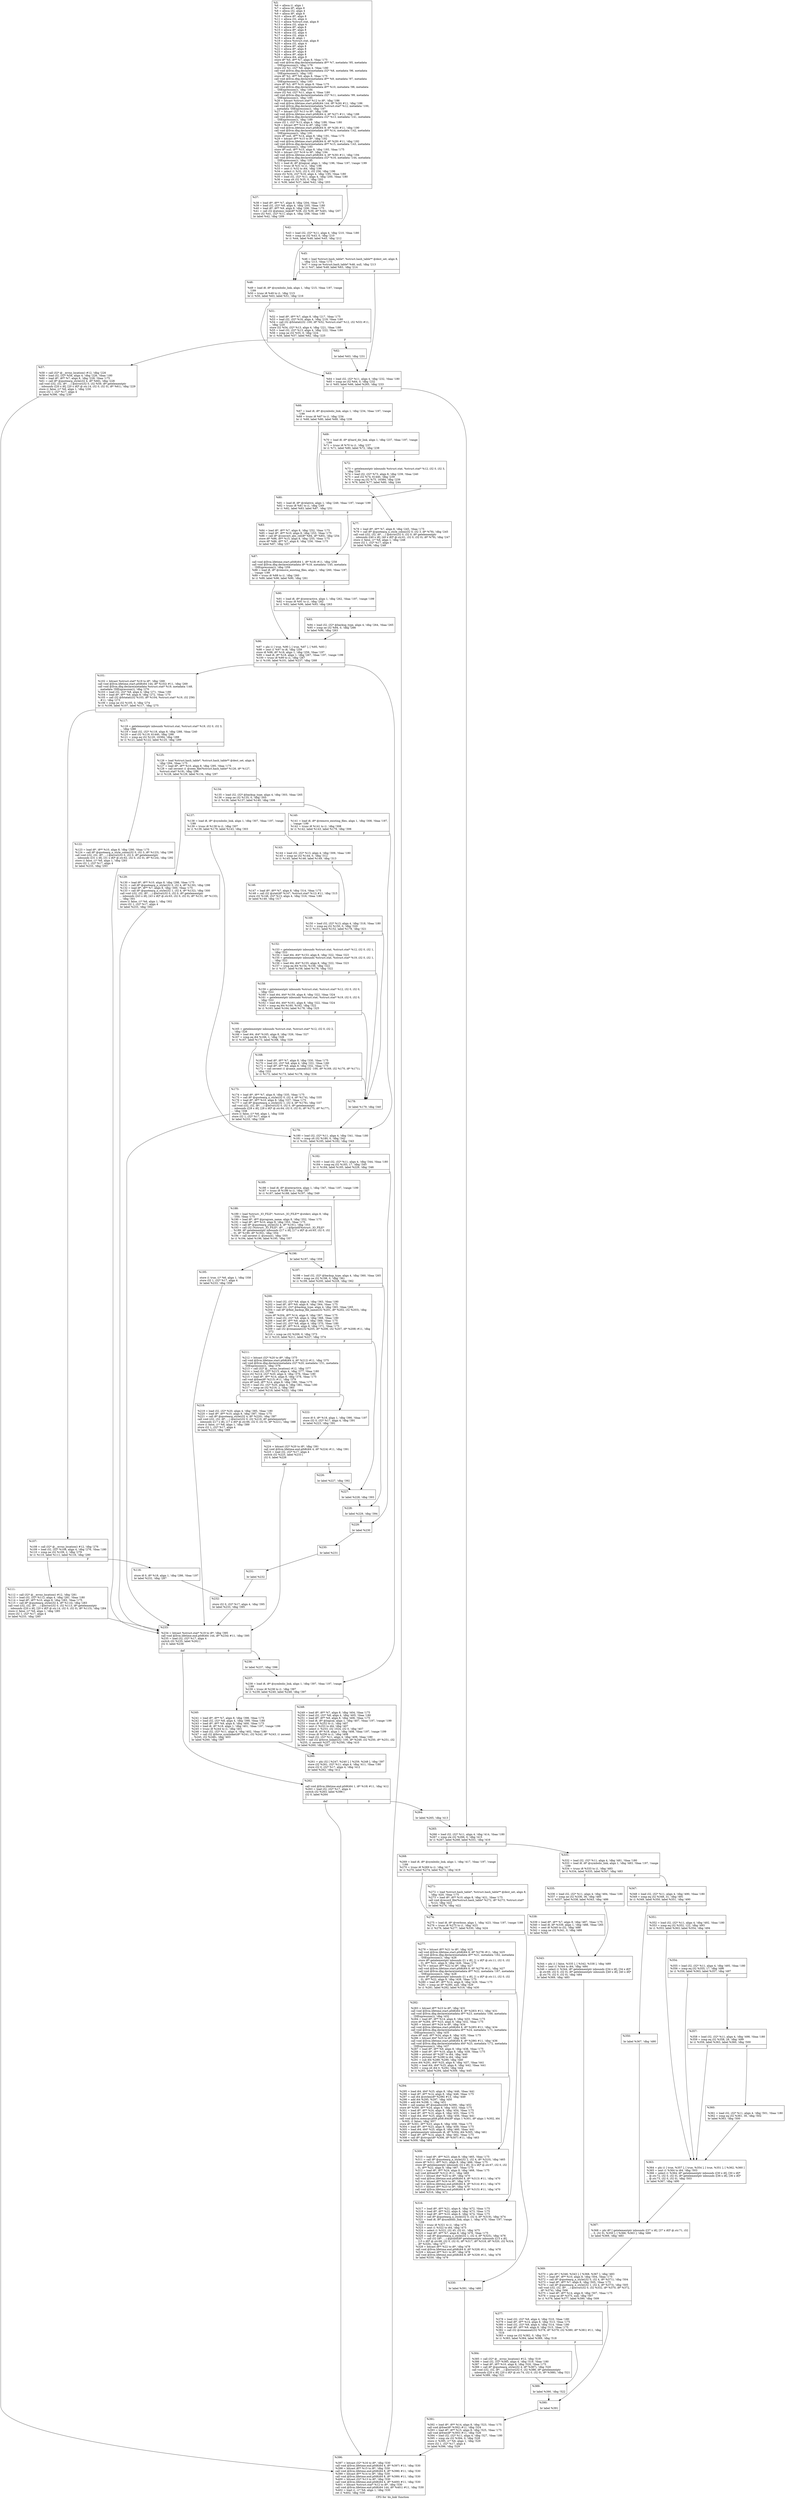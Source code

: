 digraph "CFG for 'do_link' function" {
	label="CFG for 'do_link' function";

	Node0x21df330 [shape=record,label="{%5:\l  %6 = alloca i1, align 1\l  %7 = alloca i8*, align 8\l  %8 = alloca i32, align 4\l  %9 = alloca i8*, align 8\l  %10 = alloca i8*, align 8\l  %11 = alloca i32, align 4\l  %12 = alloca %struct.stat, align 8\l  %13 = alloca i32, align 4\l  %14 = alloca i8*, align 8\l  %15 = alloca i8*, align 8\l  %16 = alloca i32, align 4\l  %17 = alloca i32, align 4\l  %18 = alloca i8, align 1\l  %19 = alloca %struct.stat, align 8\l  %20 = alloca i32, align 4\l  %21 = alloca i8*, align 8\l  %22 = alloca i8*, align 8\l  %23 = alloca i8*, align 8\l  %24 = alloca i8*, align 8\l  %25 = alloca i64, align 8\l  store i8* %0, i8** %7, align 8, !tbaa !175\l  call void @llvm.dbg.declare(metadata i8** %7, metadata !95, metadata\l... !DIExpression()), !dbg !179\l  store i32 %1, i32* %8, align 4, !tbaa !180\l  call void @llvm.dbg.declare(metadata i32* %8, metadata !96, metadata\l... !DIExpression()), !dbg !182\l  store i8* %2, i8** %9, align 8, !tbaa !175\l  call void @llvm.dbg.declare(metadata i8** %9, metadata !97, metadata\l... !DIExpression()), !dbg !183\l  store i8* %3, i8** %10, align 8, !tbaa !175\l  call void @llvm.dbg.declare(metadata i8** %10, metadata !98, metadata\l... !DIExpression()), !dbg !184\l  store i32 %4, i32* %11, align 4, !tbaa !180\l  call void @llvm.dbg.declare(metadata i32* %11, metadata !99, metadata\l... !DIExpression()), !dbg !185\l  %26 = bitcast %struct.stat* %12 to i8*, !dbg !186\l  call void @llvm.lifetime.start.p0i8(i64 144, i8* %26) #11, !dbg !186\l  call void @llvm.dbg.declare(metadata %struct.stat* %12, metadata !100,\l... metadata !DIExpression()), !dbg !187\l  %27 = bitcast i32* %13 to i8*, !dbg !188\l  call void @llvm.lifetime.start.p0i8(i64 4, i8* %27) #11, !dbg !188\l  call void @llvm.dbg.declare(metadata i32* %13, metadata !141, metadata\l... !DIExpression()), !dbg !189\l  store i32 1, i32* %13, align 4, !dbg !189, !tbaa !180\l  %28 = bitcast i8** %14 to i8*, !dbg !190\l  call void @llvm.lifetime.start.p0i8(i64 8, i8* %28) #11, !dbg !190\l  call void @llvm.dbg.declare(metadata i8** %14, metadata !142, metadata\l... !DIExpression()), !dbg !191\l  store i8* null, i8** %14, align 8, !dbg !191, !tbaa !175\l  %29 = bitcast i8** %15 to i8*, !dbg !192\l  call void @llvm.lifetime.start.p0i8(i64 8, i8* %29) #11, !dbg !192\l  call void @llvm.dbg.declare(metadata i8** %15, metadata !143, metadata\l... !DIExpression()), !dbg !193\l  store i8* null, i8** %15, align 8, !dbg !193, !tbaa !175\l  %30 = bitcast i32* %16 to i8*, !dbg !194\l  call void @llvm.lifetime.start.p0i8(i64 4, i8* %30) #11, !dbg !194\l  call void @llvm.dbg.declare(metadata i32* %16, metadata !144, metadata\l... !DIExpression()), !dbg !195\l  %31 = load i8, i8* @logical, align 1, !dbg !196, !tbaa !197, !range !199\l  %32 = trunc i8 %31 to i1, !dbg !196\l  %33 = zext i1 %32 to i64, !dbg !196\l  %34 = select i1 %32, i32 0, i32 256, !dbg !196\l  store i32 %34, i32* %16, align 4, !dbg !195, !tbaa !180\l  %35 = load i32, i32* %11, align 4, !dbg !200, !tbaa !180\l  %36 = icmp slt i32 %35, 0, !dbg !202\l  br i1 %36, label %37, label %42, !dbg !203\l|{<s0>T|<s1>F}}"];
	Node0x21df330:s0 -> Node0x21df450;
	Node0x21df330:s1 -> Node0x21df4a0;
	Node0x21df450 [shape=record,label="{%37:\l\l  %38 = load i8*, i8** %7, align 8, !dbg !204, !tbaa !175\l  %39 = load i32, i32* %8, align 4, !dbg !205, !tbaa !180\l  %40 = load i8*, i8** %9, align 8, !dbg !206, !tbaa !175\l  %41 = call i32 @atomic_link(i8* %38, i32 %39, i8* %40), !dbg !207\l  store i32 %41, i32* %11, align 4, !dbg !208, !tbaa !180\l  br label %42, !dbg !209\l}"];
	Node0x21df450 -> Node0x21df4a0;
	Node0x21df4a0 [shape=record,label="{%42:\l\l  %43 = load i32, i32* %11, align 4, !dbg !210, !tbaa !180\l  %44 = icmp ne i32 %43, 0, !dbg !210\l  br i1 %44, label %48, label %45, !dbg !212\l|{<s0>T|<s1>F}}"];
	Node0x21df4a0:s0 -> Node0x21df540;
	Node0x21df4a0:s1 -> Node0x21df4f0;
	Node0x21df4f0 [shape=record,label="{%45:\l\l  %46 = load %struct.hash_table*, %struct.hash_table** @dest_set, align 8,\l... !dbg !213, !tbaa !175\l  %47 = icmp ne %struct.hash_table* %46, null, !dbg !213\l  br i1 %47, label %48, label %63, !dbg !214\l|{<s0>T|<s1>F}}"];
	Node0x21df4f0:s0 -> Node0x21df540;
	Node0x21df4f0:s1 -> Node0x21df680;
	Node0x21df540 [shape=record,label="{%48:\l\l  %49 = load i8, i8* @symbolic_link, align 1, !dbg !215, !tbaa !197, !range\l... !199\l  %50 = trunc i8 %49 to i1, !dbg !215\l  br i1 %50, label %63, label %51, !dbg !216\l|{<s0>T|<s1>F}}"];
	Node0x21df540:s0 -> Node0x21df680;
	Node0x21df540:s1 -> Node0x21df590;
	Node0x21df590 [shape=record,label="{%51:\l\l  %52 = load i8*, i8** %7, align 8, !dbg !217, !tbaa !175\l  %53 = load i32, i32* %16, align 4, !dbg !219, !tbaa !180\l  %54 = call i32 @fstatat(i32 -100, i8* %52, %struct.stat* %12, i32 %53) #11,\l... !dbg !220\l  store i32 %54, i32* %13, align 4, !dbg !221, !tbaa !180\l  %55 = load i32, i32* %13, align 4, !dbg !222, !tbaa !180\l  %56 = icmp ne i32 %55, 0, !dbg !224\l  br i1 %56, label %57, label %62, !dbg !225\l|{<s0>T|<s1>F}}"];
	Node0x21df590:s0 -> Node0x21df5e0;
	Node0x21df590:s1 -> Node0x21df630;
	Node0x21df5e0 [shape=record,label="{%57:\l\l  %58 = call i32* @__errno_location() #12, !dbg !226\l  %59 = load i32, i32* %58, align 4, !dbg !226, !tbaa !180\l  %60 = load i8*, i8** %7, align 8, !dbg !228, !tbaa !175\l  %61 = call i8* @quotearg_style(i32 4, i8* %60), !dbg !228\l  call void (i32, i32, i8*, ...) @error(i32 0, i32 %59, i8* getelementptr\l... inbounds ([20 x i8], [20 x i8]* @.str.14, i32 0, i32 0), i8* %61), !dbg !229\l  store i1 false, i1* %6, align 1, !dbg !230\l  store i32 1, i32* %17, align 4\l  br label %396, !dbg !230\l}"];
	Node0x21df5e0 -> Node0x21e1160;
	Node0x21df630 [shape=record,label="{%62:\l\l  br label %63, !dbg !231\l}"];
	Node0x21df630 -> Node0x21df680;
	Node0x21df680 [shape=record,label="{%63:\l\l  %64 = load i32, i32* %11, align 4, !dbg !232, !tbaa !180\l  %65 = icmp ne i32 %64, 0, !dbg !232\l  br i1 %65, label %66, label %265, !dbg !233\l|{<s0>T|<s1>F}}"];
	Node0x21df680:s0 -> Node0x21df6d0;
	Node0x21df680:s1 -> Node0x21e08a0;
	Node0x21df6d0 [shape=record,label="{%66:\l\l  %67 = load i8, i8* @symbolic_link, align 1, !dbg !234, !tbaa !197, !range\l... !199\l  %68 = trunc i8 %67 to i1, !dbg !234\l  br i1 %68, label %80, label %69, !dbg !236\l|{<s0>T|<s1>F}}"];
	Node0x21df6d0:s0 -> Node0x21df810;
	Node0x21df6d0:s1 -> Node0x21df720;
	Node0x21df720 [shape=record,label="{%69:\l\l  %70 = load i8, i8* @hard_dir_link, align 1, !dbg !237, !tbaa !197, !range\l... !199\l  %71 = trunc i8 %70 to i1, !dbg !237\l  br i1 %71, label %80, label %72, !dbg !238\l|{<s0>T|<s1>F}}"];
	Node0x21df720:s0 -> Node0x21df810;
	Node0x21df720:s1 -> Node0x21df770;
	Node0x21df770 [shape=record,label="{%72:\l\l  %73 = getelementptr inbounds %struct.stat, %struct.stat* %12, i32 0, i32 3,\l... !dbg !239\l  %74 = load i32, i32* %73, align 8, !dbg !239, !tbaa !240\l  %75 = and i32 %74, 61440, !dbg !239\l  %76 = icmp eq i32 %75, 16384, !dbg !239\l  br i1 %76, label %77, label %80, !dbg !244\l|{<s0>T|<s1>F}}"];
	Node0x21df770:s0 -> Node0x21df7c0;
	Node0x21df770:s1 -> Node0x21df810;
	Node0x21df7c0 [shape=record,label="{%77:\l\l  %78 = load i8*, i8** %7, align 8, !dbg !245, !tbaa !175\l  %79 = call i8* @quotearg_n_style_colon(i32 0, i32 3, i8* %78), !dbg !245\l  call void (i32, i32, i8*, ...) @error(i32 0, i32 0, i8* getelementptr\l... inbounds ([40 x i8], [40 x i8]* @.str.61, i32 0, i32 0), i8* %79), !dbg !247\l  store i1 false, i1* %6, align 1, !dbg !248\l  store i32 1, i32* %17, align 4\l  br label %396, !dbg !248\l}"];
	Node0x21df7c0 -> Node0x21e1160;
	Node0x21df810 [shape=record,label="{%80:\l\l  %81 = load i8, i8* @relative, align 1, !dbg !249, !tbaa !197, !range !199\l  %82 = trunc i8 %81 to i1, !dbg !249\l  br i1 %82, label %83, label %87, !dbg !251\l|{<s0>T|<s1>F}}"];
	Node0x21df810:s0 -> Node0x21df860;
	Node0x21df810:s1 -> Node0x21df8b0;
	Node0x21df860 [shape=record,label="{%83:\l\l  %84 = load i8*, i8** %7, align 8, !dbg !252, !tbaa !175\l  %85 = load i8*, i8** %10, align 8, !dbg !253, !tbaa !175\l  %86 = call i8* @convert_abs_rel(i8* %84, i8* %85), !dbg !254\l  store i8* %86, i8** %15, align 8, !dbg !255, !tbaa !175\l  store i8* %86, i8** %7, align 8, !dbg !256, !tbaa !175\l  br label %87, !dbg !257\l}"];
	Node0x21df860 -> Node0x21df8b0;
	Node0x21df8b0 [shape=record,label="{%87:\l\l  call void @llvm.lifetime.start.p0i8(i64 1, i8* %18) #11, !dbg !258\l  call void @llvm.dbg.declare(metadata i8* %18, metadata !145, metadata\l... !DIExpression()), !dbg !259\l  %88 = load i8, i8* @remove_existing_files, align 1, !dbg !260, !tbaa !197,\l... !range !199\l  %89 = trunc i8 %88 to i1, !dbg !260\l  br i1 %89, label %96, label %90, !dbg !261\l|{<s0>T|<s1>F}}"];
	Node0x21df8b0:s0 -> Node0x21df9a0;
	Node0x21df8b0:s1 -> Node0x21df900;
	Node0x21df900 [shape=record,label="{%90:\l\l  %91 = load i8, i8* @interactive, align 1, !dbg !262, !tbaa !197, !range !199\l  %92 = trunc i8 %91 to i1, !dbg !262\l  br i1 %92, label %96, label %93, !dbg !263\l|{<s0>T|<s1>F}}"];
	Node0x21df900:s0 -> Node0x21df9a0;
	Node0x21df900:s1 -> Node0x21df950;
	Node0x21df950 [shape=record,label="{%93:\l\l  %94 = load i32, i32* @backup_type, align 4, !dbg !264, !tbaa !265\l  %95 = icmp ne i32 %94, 0, !dbg !266\l  br label %96, !dbg !263\l}"];
	Node0x21df950 -> Node0x21df9a0;
	Node0x21df9a0 [shape=record,label="{%96:\l\l  %97 = phi i1 [ true, %90 ], [ true, %87 ], [ %95, %93 ]\l  %98 = zext i1 %97 to i8, !dbg !259\l  store i8 %98, i8* %18, align 1, !dbg !259, !tbaa !197\l  %99 = load i8, i8* %18, align 1, !dbg !267, !tbaa !197, !range !199\l  %100 = trunc i8 %99 to i1, !dbg !267\l  br i1 %100, label %101, label %237, !dbg !268\l|{<s0>T|<s1>F}}"];
	Node0x21df9a0:s0 -> Node0x21df9f0;
	Node0x21df9a0:s1 -> Node0x21e06c0;
	Node0x21df9f0 [shape=record,label="{%101:\l\l  %102 = bitcast %struct.stat* %19 to i8*, !dbg !269\l  call void @llvm.lifetime.start.p0i8(i64 144, i8* %102) #11, !dbg !269\l  call void @llvm.dbg.declare(metadata %struct.stat* %19, metadata !148,\l... metadata !DIExpression()), !dbg !270\l  %103 = load i32, i32* %8, align 4, !dbg !271, !tbaa !180\l  %104 = load i8*, i8** %9, align 8, !dbg !272, !tbaa !175\l  %105 = call i32 @fstatat(i32 %103, i8* %104, %struct.stat* %19, i32 256)\l... #11, !dbg !273\l  %106 = icmp ne i32 %105, 0, !dbg !274\l  br i1 %106, label %107, label %117, !dbg !275\l|{<s0>T|<s1>F}}"];
	Node0x21df9f0:s0 -> Node0x21dfa40;
	Node0x21df9f0:s1 -> Node0x21dfb30;
	Node0x21dfa40 [shape=record,label="{%107:\l\l  %108 = call i32* @__errno_location() #12, !dbg !276\l  %109 = load i32, i32* %108, align 4, !dbg !276, !tbaa !180\l  %110 = icmp ne i32 %109, 2, !dbg !279\l  br i1 %110, label %111, label %116, !dbg !280\l|{<s0>T|<s1>F}}"];
	Node0x21dfa40:s0 -> Node0x21dfa90;
	Node0x21dfa40:s1 -> Node0x21dfae0;
	Node0x21dfa90 [shape=record,label="{%111:\l\l  %112 = call i32* @__errno_location() #12, !dbg !281\l  %113 = load i32, i32* %112, align 4, !dbg !281, !tbaa !180\l  %114 = load i8*, i8** %10, align 8, !dbg !283, !tbaa !175\l  %115 = call i8* @quotearg_style(i32 4, i8* %114), !dbg !283\l  call void (i32, i32, i8*, ...) @error(i32 0, i32 %113, i8* getelementptr\l... inbounds ([20 x i8], [20 x i8]* @.str.14, i32 0, i32 0), i8* %115), !dbg !284\l  store i1 false, i1* %6, align 1, !dbg !285\l  store i32 1, i32* %17, align 4\l  br label %233, !dbg !285\l}"];
	Node0x21dfa90 -> Node0x21e0620;
	Node0x21dfae0 [shape=record,label="{%116:\l\l  store i8 0, i8* %18, align 1, !dbg !286, !tbaa !197\l  br label %232, !dbg !287\l}"];
	Node0x21dfae0 -> Node0x21e05d0;
	Node0x21dfb30 [shape=record,label="{%117:\l\l  %118 = getelementptr inbounds %struct.stat, %struct.stat* %19, i32 0, i32 3,\l... !dbg !288\l  %119 = load i32, i32* %118, align 8, !dbg !288, !tbaa !240\l  %120 = and i32 %119, 61440, !dbg !288\l  %121 = icmp eq i32 %120, 16384, !dbg !288\l  br i1 %121, label %122, label %125, !dbg !289\l|{<s0>T|<s1>F}}"];
	Node0x21dfb30:s0 -> Node0x21dfb80;
	Node0x21dfb30:s1 -> Node0x21dfbd0;
	Node0x21dfb80 [shape=record,label="{%122:\l\l  %123 = load i8*, i8** %10, align 8, !dbg !290, !tbaa !175\l  %124 = call i8* @quotearg_n_style_colon(i32 0, i32 3, i8* %123), !dbg !290\l  call void (i32, i32, i8*, ...) @error(i32 0, i32 0, i8* getelementptr\l... inbounds ([31 x i8], [31 x i8]* @.str.62, i32 0, i32 0), i8* %124), !dbg !292\l  store i1 false, i1* %6, align 1, !dbg !293\l  store i32 1, i32* %17, align 4\l  br label %233, !dbg !293\l}"];
	Node0x21dfb80 -> Node0x21e0620;
	Node0x21dfbd0 [shape=record,label="{%125:\l\l  %126 = load %struct.hash_table*, %struct.hash_table** @dest_set, align 8,\l... !dbg !294, !tbaa !175\l  %127 = load i8*, i8** %10, align 8, !dbg !295, !tbaa !175\l  %128 = call zeroext i1 @seen_file(%struct.hash_table* %126, i8* %127,\l... %struct.stat* %19), !dbg !296\l  br i1 %128, label %129, label %134, !dbg !297\l|{<s0>T|<s1>F}}"];
	Node0x21dfbd0:s0 -> Node0x21dfc20;
	Node0x21dfbd0:s1 -> Node0x21dfc70;
	Node0x21dfc20 [shape=record,label="{%129:\l\l  %130 = load i8*, i8** %10, align 8, !dbg !298, !tbaa !175\l  %131 = call i8* @quotearg_n_style(i32 0, i32 4, i8* %130), !dbg !298\l  %132 = load i8*, i8** %7, align 8, !dbg !300, !tbaa !175\l  %133 = call i8* @quotearg_n_style(i32 1, i32 4, i8* %132), !dbg !300\l  call void (i32, i32, i8*, ...) @error(i32 0, i32 0, i8* getelementptr\l... inbounds ([43 x i8], [43 x i8]* @.str.63, i32 0, i32 0), i8* %131, i8* %133),\l... !dbg !301\l  store i1 false, i1* %6, align 1, !dbg !302\l  store i32 1, i32* %17, align 4\l  br label %233, !dbg !302\l}"];
	Node0x21dfc20 -> Node0x21e0620;
	Node0x21dfc70 [shape=record,label="{%134:\l\l  %135 = load i32, i32* @backup_type, align 4, !dbg !303, !tbaa !265\l  %136 = icmp ne i32 %135, 0, !dbg !305\l  br i1 %136, label %137, label %140, !dbg !306\l|{<s0>T|<s1>F}}"];
	Node0x21dfc70:s0 -> Node0x21dfcc0;
	Node0x21dfc70:s1 -> Node0x21dfd10;
	Node0x21dfcc0 [shape=record,label="{%137:\l\l  %138 = load i8, i8* @symbolic_link, align 1, !dbg !307, !tbaa !197, !range\l... !199\l  %139 = trunc i8 %138 to i1, !dbg !307\l  br i1 %139, label %179, label %143, !dbg !303\l|{<s0>T|<s1>F}}"];
	Node0x21dfcc0:s0 -> Node0x21e0030;
	Node0x21dfcc0:s1 -> Node0x21dfd60;
	Node0x21dfd10 [shape=record,label="{%140:\l\l  %141 = load i8, i8* @remove_existing_files, align 1, !dbg !308, !tbaa !197,\l... !range !199\l  %142 = trunc i8 %141 to i1, !dbg !308\l  br i1 %142, label %143, label %179, !dbg !306\l|{<s0>T|<s1>F}}"];
	Node0x21dfd10:s0 -> Node0x21dfd60;
	Node0x21dfd10:s1 -> Node0x21e0030;
	Node0x21dfd60 [shape=record,label="{%143:\l\l  %144 = load i32, i32* %13, align 4, !dbg !309, !tbaa !180\l  %145 = icmp ne i32 %144, 0, !dbg !312\l  br i1 %145, label %146, label %149, !dbg !313\l|{<s0>T|<s1>F}}"];
	Node0x21dfd60:s0 -> Node0x21dfdb0;
	Node0x21dfd60:s1 -> Node0x21dfe00;
	Node0x21dfdb0 [shape=record,label="{%146:\l\l  %147 = load i8*, i8** %7, align 8, !dbg !314, !tbaa !175\l  %148 = call i32 @stat(i8* %147, %struct.stat* %12) #11, !dbg !315\l  store i32 %148, i32* %13, align 4, !dbg !316, !tbaa !180\l  br label %149, !dbg !317\l}"];
	Node0x21dfdb0 -> Node0x21dfe00;
	Node0x21dfe00 [shape=record,label="{%149:\l\l  %150 = load i32, i32* %13, align 4, !dbg !318, !tbaa !180\l  %151 = icmp eq i32 %150, 0, !dbg !320\l  br i1 %151, label %152, label %178, !dbg !321\l|{<s0>T|<s1>F}}"];
	Node0x21dfe00:s0 -> Node0x21dfe50;
	Node0x21dfe00:s1 -> Node0x21dffe0;
	Node0x21dfe50 [shape=record,label="{%152:\l\l  %153 = getelementptr inbounds %struct.stat, %struct.stat* %12, i32 0, i32 1,\l... !dbg !322\l  %154 = load i64, i64* %153, align 8, !dbg !322, !tbaa !323\l  %155 = getelementptr inbounds %struct.stat, %struct.stat* %19, i32 0, i32 1,\l... !dbg !322\l  %156 = load i64, i64* %155, align 8, !dbg !322, !tbaa !323\l  %157 = icmp eq i64 %154, %156, !dbg !322\l  br i1 %157, label %158, label %178, !dbg !322\l|{<s0>T|<s1>F}}"];
	Node0x21dfe50:s0 -> Node0x21dfea0;
	Node0x21dfe50:s1 -> Node0x21dffe0;
	Node0x21dfea0 [shape=record,label="{%158:\l\l  %159 = getelementptr inbounds %struct.stat, %struct.stat* %12, i32 0, i32 0,\l... !dbg !322\l  %160 = load i64, i64* %159, align 8, !dbg !322, !tbaa !324\l  %161 = getelementptr inbounds %struct.stat, %struct.stat* %19, i32 0, i32 0,\l... !dbg !322\l  %162 = load i64, i64* %161, align 8, !dbg !322, !tbaa !324\l  %163 = icmp eq i64 %160, %162, !dbg !322\l  br i1 %163, label %164, label %178, !dbg !325\l|{<s0>T|<s1>F}}"];
	Node0x21dfea0:s0 -> Node0x21dfef0;
	Node0x21dfea0:s1 -> Node0x21dffe0;
	Node0x21dfef0 [shape=record,label="{%164:\l\l  %165 = getelementptr inbounds %struct.stat, %struct.stat* %12, i32 0, i32 2,\l... !dbg !326\l  %166 = load i64, i64* %165, align 8, !dbg !326, !tbaa !327\l  %167 = icmp eq i64 %166, 1, !dbg !328\l  br i1 %167, label %173, label %168, !dbg !329\l|{<s0>T|<s1>F}}"];
	Node0x21dfef0:s0 -> Node0x21dff90;
	Node0x21dfef0:s1 -> Node0x21dff40;
	Node0x21dff40 [shape=record,label="{%168:\l\l  %169 = load i8*, i8** %7, align 8, !dbg !330, !tbaa !175\l  %170 = load i32, i32* %8, align 4, !dbg !331, !tbaa !180\l  %171 = load i8*, i8** %9, align 8, !dbg !332, !tbaa !175\l  %172 = call zeroext i1 @same_nameat(i32 -100, i8* %169, i32 %170, i8* %171),\l... !dbg !333\l  br i1 %172, label %173, label %178, !dbg !334\l|{<s0>T|<s1>F}}"];
	Node0x21dff40:s0 -> Node0x21dff90;
	Node0x21dff40:s1 -> Node0x21dffe0;
	Node0x21dff90 [shape=record,label="{%173:\l\l  %174 = load i8*, i8** %7, align 8, !dbg !335, !tbaa !175\l  %175 = call i8* @quotearg_n_style(i32 0, i32 4, i8* %174), !dbg !335\l  %176 = load i8*, i8** %10, align 8, !dbg !337, !tbaa !175\l  %177 = call i8* @quotearg_n_style(i32 1, i32 4, i8* %176), !dbg !337\l  call void (i32, i32, i8*, ...) @error(i32 0, i32 0, i8* getelementptr\l... inbounds ([28 x i8], [28 x i8]* @.str.64, i32 0, i32 0), i8* %175, i8* %177),\l... !dbg !338\l  store i1 false, i1* %6, align 1, !dbg !339\l  store i32 1, i32* %17, align 4\l  br label %233, !dbg !339\l}"];
	Node0x21dff90 -> Node0x21e0620;
	Node0x21dffe0 [shape=record,label="{%178:\l\l  br label %179, !dbg !340\l}"];
	Node0x21dffe0 -> Node0x21e0030;
	Node0x21e0030 [shape=record,label="{%179:\l\l  %180 = load i32, i32* %11, align 4, !dbg !341, !tbaa !180\l  %181 = icmp slt i32 %180, 0, !dbg !342\l  br i1 %181, label %185, label %182, !dbg !343\l|{<s0>T|<s1>F}}"];
	Node0x21e0030:s0 -> Node0x21e00d0;
	Node0x21e0030:s1 -> Node0x21e0080;
	Node0x21e0080 [shape=record,label="{%182:\l\l  %183 = load i32, i32* %11, align 4, !dbg !344, !tbaa !180\l  %184 = icmp eq i32 %183, 17, !dbg !345\l  br i1 %184, label %185, label %229, !dbg !346\l|{<s0>T|<s1>F}}"];
	Node0x21e0080:s0 -> Node0x21e00d0;
	Node0x21e0080:s1 -> Node0x21e04e0;
	Node0x21e00d0 [shape=record,label="{%185:\l\l  %186 = load i8, i8* @interactive, align 1, !dbg !347, !tbaa !197, !range !199\l  %187 = trunc i8 %186 to i1, !dbg !347\l  br i1 %187, label %188, label %197, !dbg !349\l|{<s0>T|<s1>F}}"];
	Node0x21e00d0:s0 -> Node0x21e0120;
	Node0x21e00d0:s1 -> Node0x21e0210;
	Node0x21e0120 [shape=record,label="{%188:\l\l  %189 = load %struct._IO_FILE*, %struct._IO_FILE** @stderr, align 8, !dbg\l... !350, !tbaa !175\l  %190 = load i8*, i8** @program_name, align 8, !dbg !352, !tbaa !175\l  %191 = load i8*, i8** %10, align 8, !dbg !353, !tbaa !175\l  %192 = call i8* @quotearg_style(i32 4, i8* %191), !dbg !353\l  %193 = call i32 (%struct._IO_FILE*, i8*, ...) @fprintf(%struct._IO_FILE*\l... %189, i8* getelementptr inbounds ([17 x i8], [17 x i8]* @.str.65, i32 0, i32\l... 0), i8* %190, i8* %192), !dbg !354\l  %194 = call zeroext i1 @yesno(), !dbg !355\l  br i1 %194, label %196, label %195, !dbg !357\l|{<s0>T|<s1>F}}"];
	Node0x21e0120:s0 -> Node0x21e01c0;
	Node0x21e0120:s1 -> Node0x21e0170;
	Node0x21e0170 [shape=record,label="{%195:\l\l  store i1 true, i1* %6, align 1, !dbg !358\l  store i32 1, i32* %17, align 4\l  br label %233, !dbg !358\l}"];
	Node0x21e0170 -> Node0x21e0620;
	Node0x21e01c0 [shape=record,label="{%196:\l\l  br label %197, !dbg !359\l}"];
	Node0x21e01c0 -> Node0x21e0210;
	Node0x21e0210 [shape=record,label="{%197:\l\l  %198 = load i32, i32* @backup_type, align 4, !dbg !360, !tbaa !265\l  %199 = icmp ne i32 %198, 0, !dbg !361\l  br i1 %199, label %200, label %228, !dbg !362\l|{<s0>T|<s1>F}}"];
	Node0x21e0210:s0 -> Node0x21e0260;
	Node0x21e0210:s1 -> Node0x21e0490;
	Node0x21e0260 [shape=record,label="{%200:\l\l  %201 = load i32, i32* %8, align 4, !dbg !363, !tbaa !180\l  %202 = load i8*, i8** %9, align 8, !dbg !364, !tbaa !175\l  %203 = load i32, i32* @backup_type, align 4, !dbg !365, !tbaa !265\l  %204 = call i8* @find_backup_file_name(i32 %201, i8* %202, i32 %203), !dbg\l... !366\l  store i8* %204, i8** %14, align 8, !dbg !367, !tbaa !175\l  %205 = load i32, i32* %8, align 4, !dbg !368, !tbaa !180\l  %206 = load i8*, i8** %9, align 8, !dbg !369, !tbaa !175\l  %207 = load i32, i32* %8, align 4, !dbg !370, !tbaa !180\l  %208 = load i8*, i8** %14, align 8, !dbg !371, !tbaa !175\l  %209 = call i32 @renameat(i32 %205, i8* %206, i32 %207, i8* %208) #11, !dbg\l... !372\l  %210 = icmp ne i32 %209, 0, !dbg !373\l  br i1 %210, label %211, label %227, !dbg !374\l|{<s0>T|<s1>F}}"];
	Node0x21e0260:s0 -> Node0x21e02b0;
	Node0x21e0260:s1 -> Node0x21e0440;
	Node0x21e02b0 [shape=record,label="{%211:\l\l  %212 = bitcast i32* %20 to i8*, !dbg !375\l  call void @llvm.lifetime.start.p0i8(i64 4, i8* %212) #11, !dbg !375\l  call void @llvm.dbg.declare(metadata i32* %20, metadata !151, metadata\l... !DIExpression()), !dbg !376\l  %213 = call i32* @__errno_location() #12, !dbg !377\l  %214 = load i32, i32* %213, align 4, !dbg !377, !tbaa !180\l  store i32 %214, i32* %20, align 4, !dbg !376, !tbaa !180\l  %215 = load i8*, i8** %14, align 8, !dbg !378, !tbaa !175\l  call void @free(i8* %215) #11, !dbg !379\l  store i8* null, i8** %14, align 8, !dbg !380, !tbaa !175\l  %216 = load i32, i32* %20, align 4, !dbg !381, !tbaa !180\l  %217 = icmp ne i32 %216, 2, !dbg !383\l  br i1 %217, label %218, label %222, !dbg !384\l|{<s0>T|<s1>F}}"];
	Node0x21e02b0:s0 -> Node0x21e0300;
	Node0x21e02b0:s1 -> Node0x21e0350;
	Node0x21e0300 [shape=record,label="{%218:\l\l  %219 = load i32, i32* %20, align 4, !dbg !385, !tbaa !180\l  %220 = load i8*, i8** %10, align 8, !dbg !387, !tbaa !175\l  %221 = call i8* @quotearg_style(i32 4, i8* %220), !dbg !387\l  call void (i32, i32, i8*, ...) @error(i32 0, i32 %219, i8* getelementptr\l... inbounds ([17 x i8], [17 x i8]* @.str.66, i32 0, i32 0), i8* %221), !dbg !388\l  store i1 false, i1* %6, align 1, !dbg !389\l  store i32 1, i32* %17, align 4\l  br label %223, !dbg !389\l}"];
	Node0x21e0300 -> Node0x21e03a0;
	Node0x21e0350 [shape=record,label="{%222:\l\l  store i8 0, i8* %18, align 1, !dbg !390, !tbaa !197\l  store i32 0, i32* %17, align 4, !dbg !391\l  br label %223, !dbg !391\l}"];
	Node0x21e0350 -> Node0x21e03a0;
	Node0x21e03a0 [shape=record,label="{%223:\l\l  %224 = bitcast i32* %20 to i8*, !dbg !391\l  call void @llvm.lifetime.end.p0i8(i64 4, i8* %224) #11, !dbg !391\l  %225 = load i32, i32* %17, align 4\l  switch i32 %225, label %233 [\l    i32 0, label %226\l  ]\l|{<s0>def|<s1>0}}"];
	Node0x21e03a0:s0 -> Node0x21e0620;
	Node0x21e03a0:s1 -> Node0x21e03f0;
	Node0x21e03f0 [shape=record,label="{%226:\l\l  br label %227, !dbg !392\l}"];
	Node0x21e03f0 -> Node0x21e0440;
	Node0x21e0440 [shape=record,label="{%227:\l\l  br label %228, !dbg !393\l}"];
	Node0x21e0440 -> Node0x21e0490;
	Node0x21e0490 [shape=record,label="{%228:\l\l  br label %229, !dbg !394\l}"];
	Node0x21e0490 -> Node0x21e04e0;
	Node0x21e04e0 [shape=record,label="{%229:\l\l  br label %230\l}"];
	Node0x21e04e0 -> Node0x21e0530;
	Node0x21e0530 [shape=record,label="{%230:\l\l  br label %231\l}"];
	Node0x21e0530 -> Node0x21e0580;
	Node0x21e0580 [shape=record,label="{%231:\l\l  br label %232\l}"];
	Node0x21e0580 -> Node0x21e05d0;
	Node0x21e05d0 [shape=record,label="{%232:\l\l  store i32 0, i32* %17, align 4, !dbg !395\l  br label %233, !dbg !395\l}"];
	Node0x21e05d0 -> Node0x21e0620;
	Node0x21e0620 [shape=record,label="{%233:\l\l  %234 = bitcast %struct.stat* %19 to i8*, !dbg !395\l  call void @llvm.lifetime.end.p0i8(i64 144, i8* %234) #11, !dbg !395\l  %235 = load i32, i32* %17, align 4\l  switch i32 %235, label %262 [\l    i32 0, label %236\l  ]\l|{<s0>def|<s1>0}}"];
	Node0x21e0620:s0 -> Node0x21e0800;
	Node0x21e0620:s1 -> Node0x21e0670;
	Node0x21e0670 [shape=record,label="{%236:\l\l  br label %237, !dbg !396\l}"];
	Node0x21e0670 -> Node0x21e06c0;
	Node0x21e06c0 [shape=record,label="{%237:\l\l  %238 = load i8, i8* @symbolic_link, align 1, !dbg !397, !tbaa !197, !range\l... !199\l  %239 = trunc i8 %238 to i1, !dbg !397\l  br i1 %239, label %240, label %248, !dbg !397\l|{<s0>T|<s1>F}}"];
	Node0x21e06c0:s0 -> Node0x21e0710;
	Node0x21e06c0:s1 -> Node0x21e0760;
	Node0x21e0710 [shape=record,label="{%240:\l\l  %241 = load i8*, i8** %7, align 8, !dbg !398, !tbaa !175\l  %242 = load i32, i32* %8, align 4, !dbg !399, !tbaa !180\l  %243 = load i8*, i8** %9, align 8, !dbg !400, !tbaa !175\l  %244 = load i8, i8* %18, align 1, !dbg !401, !tbaa !197, !range !199\l  %245 = trunc i8 %244 to i1, !dbg !401\l  %246 = load i32, i32* %11, align 4, !dbg !402, !tbaa !180\l  %247 = call i32 @force_symlinkat(i8* %241, i32 %242, i8* %243, i1 zeroext\l... %245, i32 %246), !dbg !403\l  br label %260, !dbg !397\l}"];
	Node0x21e0710 -> Node0x21e07b0;
	Node0x21e0760 [shape=record,label="{%248:\l\l  %249 = load i8*, i8** %7, align 8, !dbg !404, !tbaa !175\l  %250 = load i32, i32* %8, align 4, !dbg !405, !tbaa !180\l  %251 = load i8*, i8** %9, align 8, !dbg !406, !tbaa !175\l  %252 = load i8, i8* @logical, align 1, !dbg !407, !tbaa !197, !range !199\l  %253 = trunc i8 %252 to i1, !dbg !407\l  %254 = zext i1 %253 to i64, !dbg !407\l  %255 = select i1 %253, i32 1024, i32 0, !dbg !407\l  %256 = load i8, i8* %18, align 1, !dbg !408, !tbaa !197, !range !199\l  %257 = trunc i8 %256 to i1, !dbg !408\l  %258 = load i32, i32* %11, align 4, !dbg !409, !tbaa !180\l  %259 = call i32 @force_linkat(i32 -100, i8* %249, i32 %250, i8* %251, i32\l... %255, i1 zeroext %257, i32 %258), !dbg !410\l  br label %260, !dbg !397\l}"];
	Node0x21e0760 -> Node0x21e07b0;
	Node0x21e07b0 [shape=record,label="{%260:\l\l  %261 = phi i32 [ %247, %240 ], [ %259, %248 ], !dbg !397\l  store i32 %261, i32* %11, align 4, !dbg !411, !tbaa !180\l  store i32 0, i32* %17, align 4, !dbg !412\l  br label %262, !dbg !412\l}"];
	Node0x21e07b0 -> Node0x21e0800;
	Node0x21e0800 [shape=record,label="{%262:\l\l  call void @llvm.lifetime.end.p0i8(i64 1, i8* %18) #11, !dbg !412\l  %263 = load i32, i32* %17, align 4\l  switch i32 %263, label %396 [\l    i32 0, label %264\l  ]\l|{<s0>def|<s1>0}}"];
	Node0x21e0800:s0 -> Node0x21e1160;
	Node0x21e0800:s1 -> Node0x21e0850;
	Node0x21e0850 [shape=record,label="{%264:\l\l  br label %265, !dbg !413\l}"];
	Node0x21e0850 -> Node0x21e08a0;
	Node0x21e08a0 [shape=record,label="{%265:\l\l  %266 = load i32, i32* %11, align 4, !dbg !414, !tbaa !180\l  %267 = icmp sle i32 %266, 0, !dbg !415\l  br i1 %267, label %268, label %331, !dbg !416\l|{<s0>T|<s1>F}}"];
	Node0x21e08a0:s0 -> Node0x21e08f0;
	Node0x21e08a0:s1 -> Node0x21e0bc0;
	Node0x21e08f0 [shape=record,label="{%268:\l\l  %269 = load i8, i8* @symbolic_link, align 1, !dbg !417, !tbaa !197, !range\l... !199\l  %270 = trunc i8 %269 to i1, !dbg !417\l  br i1 %270, label %274, label %271, !dbg !419\l|{<s0>T|<s1>F}}"];
	Node0x21e08f0:s0 -> Node0x21e0990;
	Node0x21e08f0:s1 -> Node0x21e0940;
	Node0x21e0940 [shape=record,label="{%271:\l\l  %272 = load %struct.hash_table*, %struct.hash_table** @dest_set, align 8,\l... !dbg !420, !tbaa !175\l  %273 = load i8*, i8** %10, align 8, !dbg !421, !tbaa !175\l  call void @record_file(%struct.hash_table* %272, i8* %273, %struct.stat*\l... %12), !dbg !422\l  br label %274, !dbg !422\l}"];
	Node0x21e0940 -> Node0x21e0990;
	Node0x21e0990 [shape=record,label="{%274:\l\l  %275 = load i8, i8* @verbose, align 1, !dbg !423, !tbaa !197, !range !199\l  %276 = trunc i8 %275 to i1, !dbg !423\l  br i1 %276, label %277, label %330, !dbg !424\l|{<s0>T|<s1>F}}"];
	Node0x21e0990:s0 -> Node0x21e09e0;
	Node0x21e0990:s1 -> Node0x21e0b70;
	Node0x21e09e0 [shape=record,label="{%277:\l\l  %278 = bitcast i8** %21 to i8*, !dbg !425\l  call void @llvm.lifetime.start.p0i8(i64 8, i8* %278) #11, !dbg !425\l  call void @llvm.dbg.declare(metadata i8** %21, metadata !162, metadata\l... !DIExpression()), !dbg !426\l  store i8* getelementptr inbounds ([1 x i8], [1 x i8]* @.str.11, i32 0, i32\l... 0), i8** %21, align 8, !dbg !426, !tbaa !175\l  %279 = bitcast i8** %22 to i8*, !dbg !427\l  call void @llvm.lifetime.start.p0i8(i64 8, i8* %279) #11, !dbg !427\l  call void @llvm.dbg.declare(metadata i8** %22, metadata !167, metadata\l... !DIExpression()), !dbg !428\l  store i8* getelementptr inbounds ([1 x i8], [1 x i8]* @.str.11, i32 0, i32\l... 0), i8** %22, align 8, !dbg !428, !tbaa !175\l  %280 = load i8*, i8** %14, align 8, !dbg !429, !tbaa !175\l  %281 = icmp ne i8* %280, null, !dbg !429\l  br i1 %281, label %282, label %316, !dbg !430\l|{<s0>T|<s1>F}}"];
	Node0x21e09e0:s0 -> Node0x21e0a30;
	Node0x21e09e0:s1 -> Node0x21e0b20;
	Node0x21e0a30 [shape=record,label="{%282:\l\l  %283 = bitcast i8** %23 to i8*, !dbg !431\l  call void @llvm.lifetime.start.p0i8(i64 8, i8* %283) #11, !dbg !431\l  call void @llvm.dbg.declare(metadata i8** %23, metadata !168, metadata\l... !DIExpression()), !dbg !432\l  %284 = load i8*, i8** %14, align 8, !dbg !433, !tbaa !175\l  store i8* %284, i8** %23, align 8, !dbg !432, !tbaa !175\l  %285 = bitcast i8** %24 to i8*, !dbg !434\l  call void @llvm.lifetime.start.p0i8(i64 8, i8* %285) #11, !dbg !434\l  call void @llvm.dbg.declare(metadata i8** %24, metadata !171, metadata\l... !DIExpression()), !dbg !435\l  store i8* null, i8** %24, align 8, !dbg !435, !tbaa !175\l  %286 = bitcast i64* %25 to i8*, !dbg !436\l  call void @llvm.lifetime.start.p0i8(i64 8, i8* %286) #11, !dbg !436\l  call void @llvm.dbg.declare(metadata i64* %25, metadata !172, metadata\l... !DIExpression()), !dbg !437\l  %287 = load i8*, i8** %9, align 8, !dbg !438, !tbaa !175\l  %288 = load i8*, i8** %10, align 8, !dbg !439, !tbaa !175\l  %289 = ptrtoint i8* %287 to i64, !dbg !440\l  %290 = ptrtoint i8* %288 to i64, !dbg !440\l  %291 = sub i64 %289, %290, !dbg !440\l  store i64 %291, i64* %25, align 8, !dbg !437, !tbaa !441\l  %292 = load i64, i64* %25, align 8, !dbg !442, !tbaa !441\l  %293 = icmp slt i64 0, %292, !dbg !444\l  br i1 %293, label %294, label %309, !dbg !445\l|{<s0>T|<s1>F}}"];
	Node0x21e0a30:s0 -> Node0x21e0a80;
	Node0x21e0a30:s1 -> Node0x21e0ad0;
	Node0x21e0a80 [shape=record,label="{%294:\l\l  %295 = load i64, i64* %25, align 8, !dbg !446, !tbaa !441\l  %296 = load i8*, i8** %14, align 8, !dbg !448, !tbaa !175\l  %297 = call i64 @strlen(i8* %296) #13, !dbg !449\l  %298 = add i64 %295, %297, !dbg !450\l  %299 = add i64 %298, 1, !dbg !451\l  %300 = call noalias i8* @xmalloc(i64 %299), !dbg !452\l  store i8* %300, i8** %24, align 8, !dbg !453, !tbaa !175\l  %301 = load i8*, i8** %24, align 8, !dbg !454, !tbaa !175\l  %302 = load i8*, i8** %10, align 8, !dbg !455, !tbaa !175\l  %303 = load i64, i64* %25, align 8, !dbg !456, !tbaa !441\l  call void @llvm.memcpy.p0i8.p0i8.i64(i8* align 1 %301, i8* align 1 %302, i64\l... %303, i1 false), !dbg !457\l  store i8* %301, i8** %23, align 8, !dbg !458, !tbaa !175\l  %304 = load i8*, i8** %23, align 8, !dbg !459, !tbaa !175\l  %305 = load i64, i64* %25, align 8, !dbg !460, !tbaa !441\l  %306 = getelementptr inbounds i8, i8* %304, i64 %305, !dbg !461\l  %307 = load i8*, i8** %14, align 8, !dbg !462, !tbaa !175\l  %308 = call i8* @strcpy(i8* %306, i8* %307) #11, !dbg !463\l  br label %309, !dbg !464\l}"];
	Node0x21e0a80 -> Node0x21e0ad0;
	Node0x21e0ad0 [shape=record,label="{%309:\l\l  %310 = load i8*, i8** %23, align 8, !dbg !465, !tbaa !175\l  %311 = call i8* @quotearg_n_style(i32 2, i32 4, i8* %310), !dbg !465\l  store i8* %311, i8** %21, align 8, !dbg !466, !tbaa !175\l  store i8* getelementptr inbounds ([4 x i8], [4 x i8]* @.str.67, i32 0, i32\l... 0), i8** %22, align 8, !dbg !467, !tbaa !175\l  %312 = load i8*, i8** %24, align 8, !dbg !468, !tbaa !175\l  call void @free(i8* %312) #11, !dbg !469\l  %313 = bitcast i64* %25 to i8*, !dbg !470\l  call void @llvm.lifetime.end.p0i8(i64 8, i8* %313) #11, !dbg !470\l  %314 = bitcast i8** %24 to i8*, !dbg !470\l  call void @llvm.lifetime.end.p0i8(i64 8, i8* %314) #11, !dbg !470\l  %315 = bitcast i8** %23 to i8*, !dbg !470\l  call void @llvm.lifetime.end.p0i8(i64 8, i8* %315) #11, !dbg !470\l  br label %316, !dbg !471\l}"];
	Node0x21e0ad0 -> Node0x21e0b20;
	Node0x21e0b20 [shape=record,label="{%316:\l\l  %317 = load i8*, i8** %21, align 8, !dbg !472, !tbaa !175\l  %318 = load i8*, i8** %22, align 8, !dbg !473, !tbaa !175\l  %319 = load i8*, i8** %10, align 8, !dbg !474, !tbaa !175\l  %320 = call i8* @quotearg_n_style(i32 0, i32 4, i8* %319), !dbg !474\l  %321 = load i8, i8* @symbolic_link, align 1, !dbg !475, !tbaa !197, !range\l... !199\l  %322 = trunc i8 %321 to i1, !dbg !475\l  %323 = zext i1 %322 to i64, !dbg !475\l  %324 = select i1 %322, i32 45, i32 61, !dbg !475\l  %325 = load i8*, i8** %7, align 8, !dbg !476, !tbaa !175\l  %326 = call i8* @quotearg_n_style(i32 1, i32 4, i8* %325), !dbg !476\l  %327 = call i32 (i8*, ...) @printf(i8* getelementptr inbounds ([15 x i8],\l... [15 x i8]* @.str.68, i32 0, i32 0), i8* %317, i8* %318, i8* %320, i32 %324,\l... i8* %326), !dbg !477\l  %328 = bitcast i8** %22 to i8*, !dbg !478\l  call void @llvm.lifetime.end.p0i8(i64 8, i8* %328) #11, !dbg !478\l  %329 = bitcast i8** %21 to i8*, !dbg !478\l  call void @llvm.lifetime.end.p0i8(i64 8, i8* %329) #11, !dbg !478\l  br label %330, !dbg !479\l}"];
	Node0x21e0b20 -> Node0x21e0b70;
	Node0x21e0b70 [shape=record,label="{%330:\l\l  br label %391, !dbg !480\l}"];
	Node0x21e0b70 -> Node0x21e1110;
	Node0x21e0bc0 [shape=record,label="{%331:\l\l  %332 = load i32, i32* %11, align 4, !dbg !481, !tbaa !180\l  %333 = load i8, i8* @symbolic_link, align 1, !dbg !483, !tbaa !197, !range\l... !199\l  %334 = trunc i8 %333 to i1, !dbg !483\l  br i1 %334, label %335, label %347, !dbg !483\l|{<s0>T|<s1>F}}"];
	Node0x21e0bc0:s0 -> Node0x21e0c10;
	Node0x21e0bc0:s1 -> Node0x21e0d00;
	Node0x21e0c10 [shape=record,label="{%335:\l\l  %336 = load i32, i32* %11, align 4, !dbg !484, !tbaa !180\l  %337 = icmp ne i32 %336, 36, !dbg !485\l  br i1 %337, label %338, label %343, !dbg !486\l|{<s0>T|<s1>F}}"];
	Node0x21e0c10:s0 -> Node0x21e0c60;
	Node0x21e0c10:s1 -> Node0x21e0cb0;
	Node0x21e0c60 [shape=record,label="{%338:\l\l  %339 = load i8*, i8** %7, align 8, !dbg !487, !tbaa !175\l  %340 = load i8, i8* %339, align 1, !dbg !488, !tbaa !265\l  %341 = sext i8 %340 to i32, !dbg !488\l  %342 = icmp ne i32 %341, 0, !dbg !486\l  br label %343\l}"];
	Node0x21e0c60 -> Node0x21e0cb0;
	Node0x21e0cb0 [shape=record,label="{%343:\l\l  %344 = phi i1 [ false, %335 ], [ %342, %338 ], !dbg !489\l  %345 = zext i1 %344 to i64, !dbg !484\l  %346 = select i1 %344, i8* getelementptr inbounds ([34 x i8], [34 x i8]*\l... @.str.69, i32 0, i32 0), i8* getelementptr inbounds ([40 x i8], [40 x i8]*\l... @.str.70, i32 0, i32 0), !dbg !484\l  br label %369, !dbg !483\l}"];
	Node0x21e0cb0 -> Node0x21e0f80;
	Node0x21e0d00 [shape=record,label="{%347:\l\l  %348 = load i32, i32* %11, align 4, !dbg !490, !tbaa !180\l  %349 = icmp eq i32 %348, 31, !dbg !491\l  br i1 %349, label %350, label %351, !dbg !490\l|{<s0>T|<s1>F}}"];
	Node0x21e0d00:s0 -> Node0x21e0d50;
	Node0x21e0d00:s1 -> Node0x21e0da0;
	Node0x21e0d50 [shape=record,label="{%350:\l\l  br label %367, !dbg !490\l}"];
	Node0x21e0d50 -> Node0x21e0f30;
	Node0x21e0da0 [shape=record,label="{%351:\l\l  %352 = load i32, i32* %11, align 4, !dbg !492, !tbaa !180\l  %353 = icmp eq i32 %352, 122, !dbg !493\l  br i1 %353, label %363, label %354, !dbg !494\l|{<s0>T|<s1>F}}"];
	Node0x21e0da0:s0 -> Node0x21e0ee0;
	Node0x21e0da0:s1 -> Node0x21e0df0;
	Node0x21e0df0 [shape=record,label="{%354:\l\l  %355 = load i32, i32* %11, align 4, !dbg !495, !tbaa !180\l  %356 = icmp eq i32 %355, 17, !dbg !496\l  br i1 %356, label %363, label %357, !dbg !497\l|{<s0>T|<s1>F}}"];
	Node0x21e0df0:s0 -> Node0x21e0ee0;
	Node0x21e0df0:s1 -> Node0x21e0e40;
	Node0x21e0e40 [shape=record,label="{%357:\l\l  %358 = load i32, i32* %11, align 4, !dbg !498, !tbaa !180\l  %359 = icmp eq i32 %358, 28, !dbg !499\l  br i1 %359, label %363, label %360, !dbg !500\l|{<s0>T|<s1>F}}"];
	Node0x21e0e40:s0 -> Node0x21e0ee0;
	Node0x21e0e40:s1 -> Node0x21e0e90;
	Node0x21e0e90 [shape=record,label="{%360:\l\l  %361 = load i32, i32* %11, align 4, !dbg !501, !tbaa !180\l  %362 = icmp eq i32 %361, 30, !dbg !502\l  br label %363, !dbg !500\l}"];
	Node0x21e0e90 -> Node0x21e0ee0;
	Node0x21e0ee0 [shape=record,label="{%363:\l\l  %364 = phi i1 [ true, %357 ], [ true, %354 ], [ true, %351 ], [ %362, %360 ]\l  %365 = zext i1 %364 to i64, !dbg !503\l  %366 = select i1 %364, i8* getelementptr inbounds ([30 x i8], [30 x i8]*\l... @.str.72, i32 0, i32 0), i8* getelementptr inbounds ([36 x i8], [36 x i8]*\l... @.str.73, i32 0, i32 0), !dbg !503\l  br label %367, !dbg !490\l}"];
	Node0x21e0ee0 -> Node0x21e0f30;
	Node0x21e0f30 [shape=record,label="{%367:\l\l  %368 = phi i8* [ getelementptr inbounds ([37 x i8], [37 x i8]* @.str.71, i32\l... 0, i32 0), %350 ], [ %366, %363 ], !dbg !490\l  br label %369, !dbg !483\l}"];
	Node0x21e0f30 -> Node0x21e0f80;
	Node0x21e0f80 [shape=record,label="{%369:\l\l  %370 = phi i8* [ %346, %343 ], [ %368, %367 ], !dbg !483\l  %371 = load i8*, i8** %10, align 8, !dbg !504, !tbaa !175\l  %372 = call i8* @quotearg_n_style(i32 0, i32 4, i8* %371), !dbg !504\l  %373 = load i8*, i8** %7, align 8, !dbg !505, !tbaa !175\l  %374 = call i8* @quotearg_n_style(i32 1, i32 4, i8* %373), !dbg !505\l  call void (i32, i32, i8*, ...) @error(i32 0, i32 %332, i8* %370, i8* %372,\l... i8* %374), !dbg !506\l  %375 = load i8*, i8** %14, align 8, !dbg !507, !tbaa !175\l  %376 = icmp ne i8* %375, null, !dbg !507\l  br i1 %376, label %377, label %390, !dbg !509\l|{<s0>T|<s1>F}}"];
	Node0x21e0f80:s0 -> Node0x21e0fd0;
	Node0x21e0f80:s1 -> Node0x21e10c0;
	Node0x21e0fd0 [shape=record,label="{%377:\l\l  %378 = load i32, i32* %8, align 4, !dbg !510, !tbaa !180\l  %379 = load i8*, i8** %14, align 8, !dbg !513, !tbaa !175\l  %380 = load i32, i32* %8, align 4, !dbg !514, !tbaa !180\l  %381 = load i8*, i8** %9, align 8, !dbg !515, !tbaa !175\l  %382 = call i32 @renameat(i32 %378, i8* %379, i32 %380, i8* %381) #11, !dbg\l... !516\l  %383 = icmp ne i32 %382, 0, !dbg !517\l  br i1 %383, label %384, label %389, !dbg !518\l|{<s0>T|<s1>F}}"];
	Node0x21e0fd0:s0 -> Node0x21e1020;
	Node0x21e0fd0:s1 -> Node0x21e1070;
	Node0x21e1020 [shape=record,label="{%384:\l\l  %385 = call i32* @__errno_location() #12, !dbg !519\l  %386 = load i32, i32* %385, align 4, !dbg !519, !tbaa !180\l  %387 = load i8*, i8** %10, align 8, !dbg !520, !tbaa !175\l  %388 = call i8* @quotearg_style(i32 4, i8* %387), !dbg !520\l  call void (i32, i32, i8*, ...) @error(i32 0, i32 %386, i8* getelementptr\l... inbounds ([20 x i8], [20 x i8]* @.str.74, i32 0, i32 0), i8* %388), !dbg !521\l  br label %389, !dbg !521\l}"];
	Node0x21e1020 -> Node0x21e1070;
	Node0x21e1070 [shape=record,label="{%389:\l\l  br label %390, !dbg !522\l}"];
	Node0x21e1070 -> Node0x21e10c0;
	Node0x21e10c0 [shape=record,label="{%390:\l\l  br label %391\l}"];
	Node0x21e10c0 -> Node0x21e1110;
	Node0x21e1110 [shape=record,label="{%391:\l\l  %392 = load i8*, i8** %14, align 8, !dbg !523, !tbaa !175\l  call void @free(i8* %392) #11, !dbg !524\l  %393 = load i8*, i8** %15, align 8, !dbg !525, !tbaa !175\l  call void @free(i8* %393) #11, !dbg !526\l  %394 = load i32, i32* %11, align 4, !dbg !527, !tbaa !180\l  %395 = icmp sle i32 %394, 0, !dbg !528\l  store i1 %395, i1* %6, align 1, !dbg !529\l  store i32 1, i32* %17, align 4\l  br label %396, !dbg !529\l}"];
	Node0x21e1110 -> Node0x21e1160;
	Node0x21e1160 [shape=record,label="{%396:\l\l  %397 = bitcast i32* %16 to i8*, !dbg !530\l  call void @llvm.lifetime.end.p0i8(i64 4, i8* %397) #11, !dbg !530\l  %398 = bitcast i8** %15 to i8*, !dbg !530\l  call void @llvm.lifetime.end.p0i8(i64 8, i8* %398) #11, !dbg !530\l  %399 = bitcast i8** %14 to i8*, !dbg !530\l  call void @llvm.lifetime.end.p0i8(i64 8, i8* %399) #11, !dbg !530\l  %400 = bitcast i32* %13 to i8*, !dbg !530\l  call void @llvm.lifetime.end.p0i8(i64 4, i8* %400) #11, !dbg !530\l  %401 = bitcast %struct.stat* %12 to i8*, !dbg !530\l  call void @llvm.lifetime.end.p0i8(i64 144, i8* %401) #11, !dbg !530\l  %402 = load i1, i1* %6, align 1, !dbg !530\l  ret i1 %402, !dbg !530\l}"];
}
